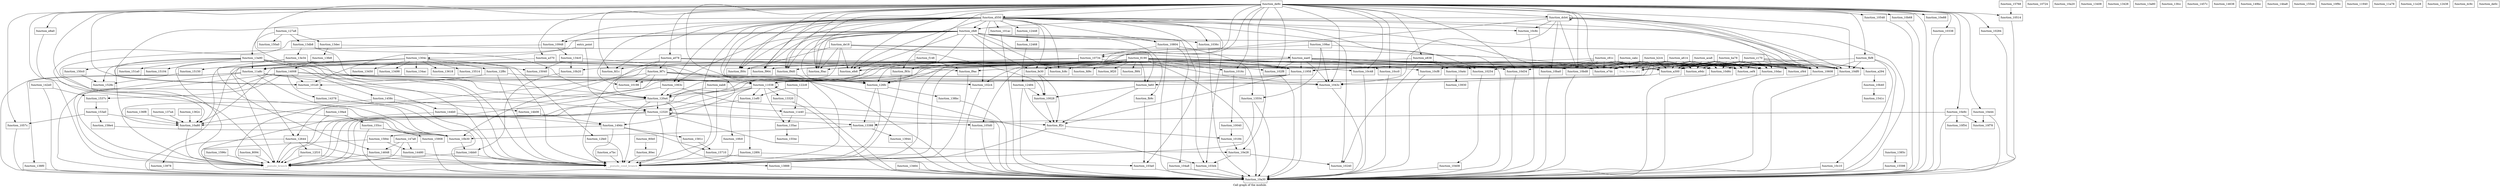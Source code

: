 digraph "Call graph of the module." {
  label="Call graph of the module.";
  node [shape=record];

  Node_function_f00c [label="{function_f00c}"];
  Node_function_10028 [label="{function_10028}"];
  Node_function_f0ac [label="{function_f0ac}"];
  Node_function_10cf8 [label="{function_10cf8}"];
  Node_function_e9dc [label="{function_e9dc}"];
  Node_function_105d0 [label="{function_105d0}"];
  Node_function_10040 [label="{function_10040}"];
  Node_function_1016c [label="{function_1016c}"];
  Node_function_10608 [label="{function_10608}"];
  Node_function_1063c [label="{function_1063c}"];
  Node_function_10184 [label="{function_10184}"];
  Node_function_102f8 [label="{function_102f8}"];
  Node_function_eab8 [label="{function_eab8}"];
  Node_function_f148 [label="{function_f148}"];
  Node_function_10724 [label="{function_10724}"];
  Node_function_10198 [label="{function_10198}"];
  Node_function_10ba0 [label="{function_10ba0}"];
  Node_function_10338 [label="{function_10338}"];
  Node_function_10bd8 [label="{function_10bd8}"];
  Node_function_10734 [label="{function_10734}"];
  Node_function_f93c [label="{function_f93c}"];
  Node_function_f964 [label="{function_f964}"];
  Node_function_1036c [label="{function_1036c}"];
  Node_function_f9ac [label="{function_f9ac}"];
  Node_function_103a0 [label="{function_103a0}"];
  Node_function_10804 [label="{function_10804}"];
  Node_function_10d34 [label="{function_10d34}"];
  Node_function_108ac [label="{function_108ac}"];
  Node_function_10284 [label="{function_10284}"];
  Node_function_10948 [label="{function_10948}"];
  Node_function_101ac [label="{function_101ac}"];
  Node_function_10a20 [label="{function_10a20}"];
  Node_function_10c10 [label="{function_10c10}"];
  Node_function_103d4 [label="{function_103d4}"];
  Node_function_f9d0 [label="{function_f9d0}"];
  Node_function_f9f4 [label="{function_f9f4}"];
  Node_function_fe30 [label="{function_fe30}"];
  Node_function_10a30 [label="{function_10a30}"];
  Node_function_102c4 [label="{function_102c4}"];
  Node_function_10a4c [label="{function_10a4c}"];
  Node_function_101e0 [label="{function_101e0}"];
  Node_function_10a80 [label="{function_10a80}"];
  Node_function_eae0 [label="{function_eae0}"];
  Node_function_efe8 [label="{function_efe8}"];
  Node_function_10408 [label="{function_10408}"];
  Node_function_10c48 [label="{function_10c48}"];
  Node_function_1043c [label="{function_1043c}"];
  Node_function_fa60 [label="{function_fa60}"];
  Node_function_fb9c [label="{function_fb9c}"];
  Node_function_104a8 [label="{function_104a8}"];
  Node_function_10c8c [label="{function_10c8c}"];
  Node_function_ff2c [label="{function_ff2c}"];
  Node_function_10b20 [label="{function_10b20}"];
  Node_function_10b30 [label="{function_10b30}"];
  Node_function_10240 [label="{function_10240}"];
  Node_function_10b40 [label="{function_10b40}"];
  Node_function_10514 [label="{function_10514}"];
  Node_function_fbf8 [label="{function_fbf8}"];
  Node_function_fc8c [label="{function_fc8c}"];
  Node_function_10548 [label="{function_10548}"];
  Node_function_12f10 [label="{function_12f10}"];
  Node_function_12f8c [label="{function_12f8c}"];
  Node_function_10254 [label="{function_10254}"];
  Node_function_10b68 [label="{function_10b68}"];
  Node_function_10cc0 [label="{function_10cc0}"];
  Node_function_10d6c [label="{function_10d6c}"];
  Node_function_1057c [label="{function_1057c}"];
  Node_function_fd1c [label="{function_fd1c}"];
  Node_function_fd9c [label="{function_fd9c}"];
  Node_function_13408 [label="{function_13408}"];
  Node_function_13428 [label="{function_13428}"];
  Node_function_13450 [label="{function_13450}"];
  Node_function_13464 [label="{function_13464}"];
  Node_function_13498 [label="{function_13498}"];
  Node_function_134ac [label="{function_134ac}"];
  Node_function_134c0 [label="{function_134c0}"];
  Node_function_13554 [label="{function_13554}"];
  Node_function_135ac [label="{function_135ac}"];
  Node_function_13618 [label="{function_13618}"];
  Node_function_1362c [label="{function_1362c}"];
  Node_function_136f8 [label="{function_136f8}"];
  Node_function_137a4 [label="{function_137a4}"];
  Node_function_1385c [label="{function_1385c}"];
  Node_function_13888 [label="{function_13888}"];
  Node_function_138bc [label="{function_138bc}"];
  Node_function_138f0 [label="{function_138f0}"];
  Node_function_13930 [label="{function_13930}"];
  Node_function_13944 [label="{function_13944}"];
  Node_function_13978 [label="{function_13978}"];
  Node_function_139a4 [label="{function_139a4}"];
  Node_function_13a80 [label="{function_13a80}"];
  Node_function_13a90 [label="{function_13a90}"];
  Node_function_13db8 [label="{function_13db8}"];
  Node_function_13dec [label="{function_13dec}"];
  Node_function_13e34 [label="{function_13e34}"];
  Node_function_13fcc [label="{function_13fcc}"];
  Node_function_13fe8 [label="{function_13fe8}"];
  Node_function_14008 [label="{function_14008}"];
  Node_function_142e0 [label="{function_142e0}"];
  Node_function_14378 [label="{function_14378}"];
  Node_function_14480 [label="{function_14480}"];
  Node_function_144b0 [label="{function_144b0}"];
  Node_function_1457c [label="{function_1457c}"];
  Node_function_1458c [label="{function_1458c}"];
  Node_function_14638 [label="{function_14638}"];
  Node_function_14648 [label="{function_14648}"];
  Node_function_147a8 [label="{function_147a8}"];
  Node_function_149bc [label="{function_149bc}"];
  Node_function_149dc [label="{function_149dc}"];
  Node_function_14b08 [label="{function_14b08}"];
  Node_function_14ba8 [label="{function_14ba8}"];
  Node_function_14bb0 [label="{function_14bb0}"];
  Node_function_15040 [label="{function_15040}"];
  Node_function_150a0 [label="{function_150a0}"];
  Node_function_150c0 [label="{function_150c0}"];
  Node_function_15104 [label="{function_15104}"];
  Node_function_15150 [label="{function_15150}"];
  Node_function_151a0 [label="{function_151a0}"];
  Node_function_1528c [label="{function_1528c}"];
  Node_function_1537c [label="{function_1537c}"];
  Node_function_153a0 [label="{function_153a0}"];
  Node_function_1541c [label="{function_1541c}"];
  Node_function_15514 [label="{function_15514}"];
  Node_function_15544 [label="{function_15544}"];
  Node_function_1554c [label="{function_1554c}"];
  Node_function_15598 [label="{function_15598}"];
  Node_function_155cc [label="{function_155cc}"];
  Node_function_15710 [label="{function_15710}"];
  Node_function_15768 [label="{function_15768}"];
  Node_function_1581c [label="{function_1581c}"];
  Node_function_1584c [label="{function_1584c}"];
  Node_function_158e4 [label="{function_158e4}"];
  Node_function_15908 [label="{function_15908}"];
  Node_function_1596c [label="{function_1596c}"];
  Node_llvm_bswap_i32 [color="gray50", fontcolor="gray50", label="{llvm_bswap_i32}"];
  Node_function_10dac [label="{function_10dac}"];
  Node_function_10df0 [label="{function_10df0}"];
  Node_function_10e28 [label="{function_10e28}"];
  Node_function_10e44 [label="{function_10e44}"];
  Node_function_10e88 [label="{function_10e88}"];
  Node_function_10e9c [label="{function_10e9c}"];
  Node_function_10f54 [label="{function_10f54}"];
  Node_function_10f78 [label="{function_10f78}"];
  Node_function_10f9c [label="{function_10f9c}"];
  Node_function_10fc0 [label="{function_10fc0}"];
  Node_function_11038 [label="{function_11038}"];
  Node_function_11940 [label="{function_11940}"];
  Node_function_11958 [label="{function_11958}"];
  Node_function_11a78 [label="{function_11a78}"];
  Node_function_11a8c [label="{function_11a8c}"];
  Node_function_11e28 [label="{function_11e28}"];
  Node_function_11e40 [label="{function_11e40}"];
  Node_function_11ef0 [label="{function_11ef0}"];
  Node_function_120a4 [label="{function_120a4}"];
  Node_function_122c8 [label="{function_122c8}"];
  Node_function_12320 [label="{function_12320}"];
  Node_function_12438 [label="{function_12438}"];
  Node_function_12448 [label="{function_12448}"];
  Node_function_12468 [label="{function_12468}"];
  Node_function_12484 [label="{function_12484}"];
  Node_function_12644 [label="{function_12644}"];
  Node_function_126fc [label="{function_126fc}"];
  Node_function_127a8 [label="{function_127a8}"];
  Node_function_128f4 [label="{function_128f4}"];
  Node_function_12fe0 [label="{function_12fe0}"];
  Node_function_1304c [label="{function_1304c}"];
  Node_function_13320 [label="{function_13320}"];
  Node_function_13388 [label="{function_13388}"];
  Node___pseudo_branch [color="gray50", fontcolor="gray50", label="{__pseudo_branch}"];
  Node___pseudo_cond_branch [color="gray50", fontcolor="gray50", label="{__pseudo_cond_branch}"];
  Node_function_8094 [label="{function_8094}"];
  Node_function_80b0 [label="{function_80b0}"];
  Node_function_80ec [label="{function_80ec}"];
  Node_entry_point [label="{entry_point}"];
  Node_function_8190 [label="{function_8190}"];
  Node_function_9f20 [label="{function_9f20}"];
  Node_function_9f7c [label="{function_9f7c}"];
  Node_function_a078 [label="{function_a078}"];
  Node_function_a294 [label="{function_a294}"];
  Node_function_a300 [label="{function_a300}"];
  Node_function_a370 [label="{function_a370}"];
  Node_function_a614 [label="{function_a614}"];
  Node_function_aca8 [label="{function_aca8}"];
  Node_function_b2c4 [label="{function_b2c4}"];
  Node_function_ba78 [label="{function_ba78}"];
  Node_function_c170 [label="{function_c170}"];
  Node_function_c81c [label="{function_c81c}"];
  Node_function_cabc [label="{function_cabc}"];
  Node_function_cef4 [label="{function_cef4}"];
  Node_function_cf44 [label="{function_cf44}"];
  Node_function_cfe8 [label="{function_cfe8}"];
  Node_function_d550 [label="{function_d550}"];
  Node_function_dc9c [label="{function_dc9c}"];
  Node_function_dcb4 [label="{function_dcb4}"];
  Node_function_de0c [label="{function_de0c}"];
  Node_function_de18 [label="{function_de18}"];
  Node_function_de9c [label="{function_de9c}"];
  Node_function_e7bc [label="{function_e7bc}"];
  Node_function_e7dc [label="{function_e7dc}"];
  Node_function_e838 [label="{function_e838}"];
  Node_function_e8a0 [label="{function_e8a0}"];
  Node_function_10028 -> Node_function_ff2c;
  Node_function_10cf8 -> Node_function_10a30;
  Node_function_105d0 -> Node_function_10a30;
  Node_function_10040 -> Node_function_10184;
  Node_function_1016c -> Node_function_10040;
  Node_function_10608 -> Node_function_10a30;
  Node_function_1063c -> Node_function_10a30;
  Node_function_1063c -> Node_function_120a4;
  Node_function_1063c -> Node___pseudo_branch;
  Node_function_10184 -> Node_function_10e28;
  Node_function_102f8 -> Node_function_10a30;
  Node_function_eab8 -> Node_function_120a4;
  Node_function_eab8 -> Node___pseudo_cond_branch;
  Node_function_f148 -> Node_function_f9ac;
  Node_function_f148 -> Node_function_11038;
  Node_function_10ba0 -> Node_function_10a30;
  Node_function_10338 -> Node_function_10a30;
  Node_function_10bd8 -> Node_function_10a30;
  Node_function_10734 -> Node_function_11038;
  Node_function_10734 -> Node_function_11958;
  Node_function_10734 -> Node_function_120a4;
  Node_function_f93c -> Node___pseudo_cond_branch;
  Node_function_1036c -> Node_function_10a30;
  Node_function_f9ac -> Node___pseudo_cond_branch;
  Node_function_103a0 -> Node_function_10a30;
  Node_function_10804 -> Node_function_10734;
  Node_function_10804 -> Node_function_10a30;
  Node_function_10804 -> Node_function_104a8;
  Node_function_10804 -> Node_function_13554;
  Node_function_10d34 -> Node_function_10a30;
  Node_function_108ac -> Node_function_10734;
  Node_function_108ac -> Node_function_10a30;
  Node_function_108ac -> Node_function_1043c;
  Node_function_108ac -> Node_function_13554;
  Node_function_10284 -> Node_function_10a30;
  Node_function_10948 -> Node_function_134c0;
  Node_function_10948 -> Node___pseudo_branch;
  Node_function_101ac -> Node_function_10a30;
  Node_function_10c10 -> Node_function_10a30;
  Node_function_103d4 -> Node_function_10a30;
  Node_function_f9d0 -> Node___pseudo_cond_branch;
  Node_function_fe30 -> Node_function_10028;
  Node_function_fe30 -> Node_function_ff2c;
  Node_function_102c4 -> Node_function_10a30;
  Node_function_10a4c -> Node_function_13930;
  Node_function_101e0 -> Node_function_10a30;
  Node_function_10a80 -> Node___pseudo_branch;
  Node_function_eae0 -> Node_function_10cf8;
  Node_function_eae0 -> Node_function_10608;
  Node_function_eae0 -> Node_function_102f8;
  Node_function_eae0 -> Node_function_10bd8;
  Node_function_eae0 -> Node_function_f93c;
  Node_function_eae0 -> Node_function_10d34;
  Node_function_eae0 -> Node_function_f9d0;
  Node_function_eae0 -> Node_function_1043c;
  Node_function_eae0 -> Node_function_10df0;
  Node_function_eae0 -> Node_function_11958;
  Node_function_eae0 -> Node_function_11a8c;
  Node_function_eae0 -> Node_function_120a4;
  Node_function_eae0 -> Node_function_126fc;
  Node_function_eae0 -> Node___pseudo_cond_branch;
  Node_function_eae0 -> Node_function_e7dc;
  Node_function_10408 -> Node_function_10a30;
  Node_function_10c48 -> Node_function_10a30;
  Node_function_1043c -> Node_function_10a30;
  Node_function_fa60 -> Node_function_10028;
  Node_function_fa60 -> Node_function_ff2c;
  Node_function_fb9c -> Node_function_103a0;
  Node_function_104a8 -> Node_function_10a30;
  Node_function_10c8c -> Node_function_10a30;
  Node_function_ff2c -> Node_function_10184;
  Node_function_ff2c -> Node___pseudo_cond_branch;
  Node_function_10b20 -> Node_function_14bb0;
  Node_function_10b30 -> Node_function_14bb0;
  Node_function_10b40 -> Node_function_1541c;
  Node_function_10514 -> Node_function_10a30;
  Node_function_fbf8 -> Node_function_10608;
  Node_function_fbf8 -> Node_function_10bd8;
  Node_function_fbf8 -> Node_function_10c10;
  Node_function_fbf8 -> Node_function_10a30;
  Node_function_fbf8 -> Node_function_10df0;
  Node_function_10548 -> Node_function_10a30;
  Node_function_12f10 -> Node___pseudo_branch;
  Node_function_12f10 -> Node___pseudo_cond_branch;
  Node_function_12f8c -> Node_function_101e0;
  Node_function_12f8c -> Node_function_1043c;
  Node_function_12f8c -> Node___pseudo_cond_branch;
  Node_function_10254 -> Node_function_10408;
  Node_function_10b68 -> Node_function_10a30;
  Node_function_10cc0 -> Node_function_10a30;
  Node_function_10d6c -> Node_function_10a30;
  Node_function_1057c -> Node_function_10a30;
  Node_function_13464 -> Node_function_10a30;
  Node_function_134c0 -> Node_function_10a30;
  Node_function_134c0 -> Node_function_10b20;
  Node_function_134c0 -> Node_function_15040;
  Node_function_13554 -> Node_function_10a30;
  Node_function_13554 -> Node___pseudo_cond_branch;
  Node_function_135ac -> Node_function_1554c;
  Node_function_1362c -> Node_function_10a80;
  Node_function_136f8 -> Node_function_10a80;
  Node_function_137a4 -> Node_function_10a80;
  Node_function_1385c -> Node_function_15598;
  Node_function_13888 -> Node_function_10a30;
  Node_function_138bc -> Node_function_10a30;
  Node_function_138f0 -> Node_function_10a30;
  Node_function_13944 -> Node_function_10a30;
  Node_function_13978 -> Node_function_10a30;
  Node_function_139a4 -> Node_function_155cc;
  Node_function_139a4 -> Node___pseudo_branch;
  Node_function_13a90 -> Node_function_10a80;
  Node_function_13a90 -> Node_function_144b0;
  Node_function_13a90 -> Node_function_1458c;
  Node_function_13a90 -> Node_function_149dc;
  Node_function_13a90 -> Node_function_15040;
  Node_function_13a90 -> Node_function_150c0;
  Node_function_13a90 -> Node_function_15104;
  Node_function_13a90 -> Node_function_151a0;
  Node_function_13a90 -> Node_function_1528c;
  Node_function_13a90 -> Node_function_11038;
  Node_function_13a90 -> Node_function_11a8c;
  Node_function_13db8 -> Node_function_13e34;
  Node_function_13db8 -> Node_function_120a4;
  Node_function_13db8 -> Node___pseudo_cond_branch;
  Node_function_13dec -> Node_function_13fe8;
  Node_function_13dec -> Node_function_11958;
  Node_function_13e34 -> Node_function_10608;
  Node_function_13e34 -> Node_function_14648;
  Node_function_13e34 -> Node___pseudo_branch;
  Node_function_13e34 -> Node___pseudo_cond_branch;
  Node_function_13fe8 -> Node_function_14008;
  Node_function_14008 -> Node_function_10a30;
  Node_function_14008 -> Node_function_101e0;
  Node_function_14008 -> Node_function_1043c;
  Node_function_14008 -> Node_function_14378;
  Node_function_14008 -> Node_function_1537c;
  Node_function_14008 -> Node_function_11038;
  Node_function_14008 -> Node_function_120a4;
  Node_function_14008 -> Node___pseudo_branch;
  Node_function_142e0 -> Node_function_10a30;
  Node_function_142e0 -> Node_function_1537c;
  Node_function_14378 -> Node_function_10b30;
  Node_function_14480 -> Node___pseudo_cond_branch;
  Node_function_144b0 -> Node_function_149dc;
  Node_function_144b0 -> Node___pseudo_branch;
  Node_function_1458c -> Node_function_14b08;
  Node_function_1458c -> Node___pseudo_branch;
  Node_function_1458c -> Node___pseudo_cond_branch;
  Node_function_14648 -> Node___pseudo_branch;
  Node_function_14648 -> Node___pseudo_cond_branch;
  Node_function_147a8 -> Node_function_14480;
  Node_function_147a8 -> Node_function_14648;
  Node_function_147a8 -> Node___pseudo_branch;
  Node_function_149dc -> Node_function_15710;
  Node_function_149dc -> Node_function_1581c;
  Node_function_149dc -> Node_function_1584c;
  Node_function_149dc -> Node___pseudo_cond_branch;
  Node_function_14b08 -> Node_function_149dc;
  Node_function_14bb0 -> Node___pseudo_branch;
  Node_function_14bb0 -> Node___pseudo_cond_branch;
  Node_function_150c0 -> Node_function_1528c;
  Node_function_15150 -> Node_function_1528c;
  Node_function_1537c -> Node_function_153a0;
  Node_function_153a0 -> Node_function_10a80;
  Node_function_153a0 -> Node_function_1057c;
  Node_function_153a0 -> Node_function_158e4;
  Node_function_15598 -> Node_function_10a30;
  Node_function_155cc -> Node_function_10a30;
  Node_function_155cc -> Node_function_10b30;
  Node_function_155cc -> Node_function_15908;
  Node_function_15710 -> Node_function_103a0;
  Node_function_15768 -> Node_function_10514;
  Node_function_1581c -> Node_function_15710;
  Node_function_1584c -> Node_function_10a30;
  Node_function_1584c -> Node_function_14480;
  Node_function_158e4 -> Node_function_10b30;
  Node_function_15908 -> Node_function_10a30;
  Node_function_1596c -> Node___pseudo_branch;
  Node_function_10dac -> Node_function_10a30;
  Node_function_10df0 -> Node_function_10a30;
  Node_function_10e28 -> Node_function_103d4;
  Node_function_10e28 -> Node_function_10240;
  Node_function_10e44 -> Node_function_10a30;
  Node_function_10e44 -> Node_function_10f78;
  Node_function_10e9c -> Node_function_10a30;
  Node_function_10e9c -> Node_function_10f54;
  Node_function_10e9c -> Node_function_10f78;
  Node_function_10e9c -> Node_function_13388;
  Node_function_10fc0 -> Node___pseudo_cond_branch;
  Node_function_11038 -> Node_function_10a30;
  Node_function_11038 -> Node_function_135ac;
  Node_function_11038 -> Node_function_10fc0;
  Node_function_11038 -> Node_function_11038;
  Node_function_11038 -> Node_function_11ef0;
  Node_function_11038 -> Node_function_120a4;
  Node_function_11038 -> Node_function_12320;
  Node_function_11038 -> Node_function_13320;
  Node_function_11038 -> Node___pseudo_branch;
  Node_function_11958 -> Node_function_10a30;
  Node_function_11958 -> Node_function_10a80;
  Node_function_11958 -> Node_function_ff2c;
  Node_function_11958 -> Node_function_11038;
  Node_function_11958 -> Node___pseudo_branch;
  Node_function_11a8c -> Node_function_10a30;
  Node_function_11a8c -> Node_function_10b30;
  Node_function_11a8c -> Node_function_138f0;
  Node_function_11a8c -> Node_function_11038;
  Node_function_11a8c -> Node_function_120a4;
  Node_function_11a8c -> Node_function_12320;
  Node_function_11a8c -> Node___pseudo_branch;
  Node_function_11e40 -> Node_function_ff2c;
  Node_function_11e40 -> Node_function_135ac;
  Node_function_11ef0 -> Node_function_12320;
  Node_function_11ef0 -> Node_function_128f4;
  Node_function_120a4 -> Node_function_13888;
  Node_function_120a4 -> Node_function_11e40;
  Node_function_120a4 -> Node_function_12320;
  Node_function_120a4 -> Node___pseudo_branch;
  Node_function_120a4 -> Node___pseudo_cond_branch;
  Node_function_122c8 -> Node_function_11e40;
  Node_function_122c8 -> Node_function_11ef0;
  Node_function_12320 -> Node_function_105d0;
  Node_function_12320 -> Node_function_10a80;
  Node_function_12320 -> Node_function_10e28;
  Node_function_12320 -> Node_function_12320;
  Node_function_12320 -> Node_function_13388;
  Node_function_12320 -> Node___pseudo_branch;
  Node_function_12320 -> Node___pseudo_cond_branch;
  Node_function_12448 -> Node_function_12468;
  Node_function_12468 -> Node_function_12484;
  Node_function_12484 -> Node_function_10028;
  Node_function_12484 -> Node_function_10a30;
  Node_function_12484 -> Node_function_ff2c;
  Node_function_12644 -> Node_function_12f10;
  Node_function_12644 -> Node_function_13978;
  Node_function_12644 -> Node___pseudo_branch;
  Node_function_12644 -> Node___pseudo_cond_branch;
  Node_function_126fc -> Node_function_138bc;
  Node_function_126fc -> Node_function_13388;
  Node_function_126fc -> Node___pseudo_cond_branch;
  Node_function_127a8 -> Node_function_13a90;
  Node_function_127a8 -> Node_function_13db8;
  Node_function_127a8 -> Node_function_13dec;
  Node_function_127a8 -> Node_function_150a0;
  Node_function_128f4 -> Node_function_10a30;
  Node_function_128f4 -> Node___pseudo_branch;
  Node_function_12fe0 -> Node___pseudo_cond_branch;
  Node_function_1304c -> Node_function_10a80;
  Node_function_1304c -> Node_function_12f8c;
  Node_function_1304c -> Node_function_13450;
  Node_function_1304c -> Node_function_13498;
  Node_function_1304c -> Node_function_134ac;
  Node_function_1304c -> Node_function_13618;
  Node_function_1304c -> Node_function_15150;
  Node_function_1304c -> Node_function_15514;
  Node_function_1304c -> Node_function_12644;
  Node_function_1304c -> Node_function_12fe0;
  Node_function_1304c -> Node___pseudo_branch;
  Node_function_1304c -> Node___pseudo_cond_branch;
  Node_function_13320 -> Node_function_10a30;
  Node_function_13388 -> Node_function_10b30;
  Node_function_13388 -> Node_function_13944;
  Node_function_8094 -> Node___pseudo_branch;
  Node_function_80b0 -> Node_function_80ec;
  Node_function_80ec -> Node___pseudo_cond_branch;
  Node_entry_point -> Node_function_12320;
  Node_entry_point -> Node_function_1304c;
  Node_function_8190 -> Node_function_f00c;
  Node_function_8190 -> Node_function_f0ac;
  Node_function_8190 -> Node_function_1016c;
  Node_function_8190 -> Node_function_10608;
  Node_function_8190 -> Node_function_102f8;
  Node_function_8190 -> Node_function_10bd8;
  Node_function_8190 -> Node_function_f93c;
  Node_function_8190 -> Node_function_f964;
  Node_function_8190 -> Node_function_10d34;
  Node_function_8190 -> Node_function_f9d0;
  Node_function_8190 -> Node_function_f9f4;
  Node_function_8190 -> Node_function_fe30;
  Node_function_8190 -> Node_function_10a30;
  Node_function_8190 -> Node_function_10a80;
  Node_function_8190 -> Node_function_efe8;
  Node_function_8190 -> Node_function_10c48;
  Node_function_8190 -> Node_function_1043c;
  Node_function_8190 -> Node_function_fa60;
  Node_function_8190 -> Node_function_10b20;
  Node_function_8190 -> Node_function_10b30;
  Node_function_8190 -> Node_function_fc8c;
  Node_function_8190 -> Node_function_10254;
  Node_function_8190 -> Node_function_10cc0;
  Node_function_8190 -> Node_function_fd1c;
  Node_function_8190 -> Node_function_fd9c;
  Node_function_8190 -> Node_llvm_bswap_i32;
  Node_function_8190 -> Node_function_10dac;
  Node_function_8190 -> Node_function_10df0;
  Node_function_8190 -> Node_function_11958;
  Node_function_8190 -> Node_function_126fc;
  Node_function_8190 -> Node___pseudo_cond_branch;
  Node_function_8190 -> Node_function_9f20;
  Node_function_8190 -> Node_function_a300;
  Node_function_8190 -> Node_function_e7dc;
  Node_function_9f7c -> Node_function_10198;
  Node_function_9f7c -> Node_function_103d4;
  Node_function_9f7c -> Node_function_102c4;
  Node_function_9f7c -> Node_function_12644;
  Node_function_9f7c -> Node_function_126fc;
  Node_function_9f7c -> Node___pseudo_branch;
  Node_function_a078 -> Node_function_f9ac;
  Node_function_a078 -> Node_function_10a30;
  Node_function_a078 -> Node_llvm_bswap_i32;
  Node_function_a078 -> Node_function_11958;
  Node_function_a078 -> Node_function_120a4;
  Node_function_a078 -> Node___pseudo_cond_branch;
  Node_function_a078 -> Node_function_9f7c;
  Node_function_a294 -> Node_function_10b40;
  Node_function_a300 -> Node_function_fa60;
  Node_function_a370 -> Node_function_11958;
  Node_function_a370 -> Node_function_11a8c;
  Node_function_a614 -> Node_function_e9dc;
  Node_function_a614 -> Node_function_10608;
  Node_function_a614 -> Node_function_f9ac;
  Node_function_a614 -> Node_function_10d6c;
  Node_function_a614 -> Node_llvm_bswap_i32;
  Node_function_a614 -> Node_function_10dac;
  Node_function_a614 -> Node_function_10df0;
  Node_function_a614 -> Node_function_11958;
  Node_function_a614 -> Node_function_a300;
  Node_function_a614 -> Node_function_cef4;
  Node_function_a614 -> Node_function_cf44;
  Node_function_a614 -> Node_function_e7dc;
  Node_function_aca8 -> Node_function_e9dc;
  Node_function_aca8 -> Node_function_10608;
  Node_function_aca8 -> Node_function_10d6c;
  Node_function_aca8 -> Node_llvm_bswap_i32;
  Node_function_aca8 -> Node_function_10dac;
  Node_function_aca8 -> Node_function_10df0;
  Node_function_aca8 -> Node_function_11958;
  Node_function_aca8 -> Node_function_a300;
  Node_function_aca8 -> Node_function_cef4;
  Node_function_aca8 -> Node_function_cf44;
  Node_function_aca8 -> Node_function_e7dc;
  Node_function_b2c4 -> Node_function_10cf8;
  Node_function_b2c4 -> Node_function_e9dc;
  Node_function_b2c4 -> Node_function_10608;
  Node_function_b2c4 -> Node_function_10bd8;
  Node_function_b2c4 -> Node_function_1043c;
  Node_function_b2c4 -> Node_function_10254;
  Node_function_b2c4 -> Node_function_10d6c;
  Node_function_b2c4 -> Node_llvm_bswap_i32;
  Node_function_b2c4 -> Node_function_10dac;
  Node_function_b2c4 -> Node_function_10df0;
  Node_function_b2c4 -> Node_function_11038;
  Node_function_b2c4 -> Node_function_11958;
  Node_function_b2c4 -> Node_function_a300;
  Node_function_b2c4 -> Node_function_cef4;
  Node_function_b2c4 -> Node_function_cf44;
  Node_function_b2c4 -> Node_function_e7dc;
  Node_function_ba78 -> Node_function_e9dc;
  Node_function_ba78 -> Node_function_10608;
  Node_function_ba78 -> Node_function_10d6c;
  Node_function_ba78 -> Node_llvm_bswap_i32;
  Node_function_ba78 -> Node_function_10dac;
  Node_function_ba78 -> Node_function_10df0;
  Node_function_ba78 -> Node_function_11958;
  Node_function_ba78 -> Node_function_a294;
  Node_function_ba78 -> Node_function_a300;
  Node_function_ba78 -> Node_function_cef4;
  Node_function_ba78 -> Node_function_cf44;
  Node_function_ba78 -> Node_function_e7dc;
  Node_function_c170 -> Node_function_10608;
  Node_function_c170 -> Node_function_10d6c;
  Node_function_c170 -> Node_llvm_bswap_i32;
  Node_function_c170 -> Node_function_10dac;
  Node_function_c170 -> Node_function_10df0;
  Node_function_c170 -> Node_function_11958;
  Node_function_c170 -> Node_function_a294;
  Node_function_c170 -> Node_function_a300;
  Node_function_c170 -> Node_function_cef4;
  Node_function_c170 -> Node_function_cf44;
  Node_function_c170 -> Node_function_e7dc;
  Node_function_c81c -> Node_function_e9dc;
  Node_function_c81c -> Node_function_10ba0;
  Node_function_c81c -> Node_function_10bd8;
  Node_function_c81c -> Node_function_10d34;
  Node_function_c81c -> Node_llvm_bswap_i32;
  Node_function_c81c -> Node_function_10df0;
  Node_function_c81c -> Node_function_11958;
  Node_function_c81c -> Node_function_a300;
  Node_function_c81c -> Node_function_e7dc;
  Node_function_cabc -> Node_function_f0ac;
  Node_function_cabc -> Node_function_10608;
  Node_function_cabc -> Node_function_f9ac;
  Node_function_cabc -> Node_function_efe8;
  Node_function_cabc -> Node_function_10d6c;
  Node_function_cabc -> Node_llvm_bswap_i32;
  Node_function_cabc -> Node_function_10dac;
  Node_function_cabc -> Node_function_10df0;
  Node_function_cabc -> Node_function_11958;
  Node_function_cabc -> Node_function_a300;
  Node_function_cabc -> Node_function_cef4;
  Node_function_cabc -> Node_function_cf44;
  Node_function_cabc -> Node_function_e7dc;
  Node_function_cfe8 -> Node_function_f00c;
  Node_function_cfe8 -> Node_function_f0ac;
  Node_function_cfe8 -> Node_function_10608;
  Node_function_cfe8 -> Node_function_1063c;
  Node_function_cfe8 -> Node_function_f93c;
  Node_function_cfe8 -> Node_function_f964;
  Node_function_cfe8 -> Node_function_1036c;
  Node_function_cfe8 -> Node_function_10804;
  Node_function_cfe8 -> Node_function_10948;
  Node_function_cfe8 -> Node_function_103d4;
  Node_function_cfe8 -> Node_function_f9d0;
  Node_function_cfe8 -> Node_function_fe30;
  Node_function_cfe8 -> Node_function_101e0;
  Node_function_cfe8 -> Node_function_10a80;
  Node_function_cfe8 -> Node_function_efe8;
  Node_function_cfe8 -> Node_function_fa60;
  Node_function_cfe8 -> Node_function_fb9c;
  Node_function_cfe8 -> Node_function_fc8c;
  Node_function_cfe8 -> Node_function_126fc;
  Node_function_d550 -> Node_function_f00c;
  Node_function_d550 -> Node_function_f0ac;
  Node_function_d550 -> Node_function_10608;
  Node_function_d550 -> Node_function_1063c;
  Node_function_d550 -> Node_function_10198;
  Node_function_d550 -> Node_function_10ba0;
  Node_function_d550 -> Node_function_f964;
  Node_function_d550 -> Node_function_1036c;
  Node_function_d550 -> Node_function_103a0;
  Node_function_d550 -> Node_function_10804;
  Node_function_d550 -> Node_function_10948;
  Node_function_d550 -> Node_function_101ac;
  Node_function_d550 -> Node_function_103d4;
  Node_function_d550 -> Node_function_f9d0;
  Node_function_d550 -> Node_function_fe30;
  Node_function_d550 -> Node_function_102c4;
  Node_function_d550 -> Node_function_101e0;
  Node_function_d550 -> Node_function_efe8;
  Node_function_d550 -> Node_function_10c8c;
  Node_function_d550 -> Node_function_10240;
  Node_function_d550 -> Node_function_fc8c;
  Node_function_d550 -> Node_function_10254;
  Node_function_d550 -> Node_function_fd1c;
  Node_function_d550 -> Node_function_10df0;
  Node_function_d550 -> Node_function_11038;
  Node_function_d550 -> Node_function_12448;
  Node_function_d550 -> Node_function_126fc;
  Node_function_d550 -> Node___pseudo_cond_branch;
  Node_function_d550 -> Node_function_cfe8;
  Node_function_dcb4 -> Node_function_10608;
  Node_function_dcb4 -> Node_function_10ba0;
  Node_function_dcb4 -> Node_function_10bd8;
  Node_function_dcb4 -> Node_function_10a30;
  Node_function_dcb4 -> Node_function_1043c;
  Node_function_dcb4 -> Node_function_10c8c;
  Node_function_dcb4 -> Node_function_10dac;
  Node_function_dcb4 -> Node_function_10df0;
  Node_function_dcb4 -> Node_function_126fc;
  Node_function_dcb4 -> Node_function_cfe8;
  Node_function_dcb4 -> Node_function_dcb4;
  Node_function_de18 -> Node_function_f00c;
  Node_function_de18 -> Node_function_10028;
  Node_function_de18 -> Node_function_f0ac;
  Node_function_de18 -> Node_function_eab8;
  Node_function_de18 -> Node_function_eae0;
  Node_function_de18 -> Node_function_efe8;
  Node_function_de18 -> Node_function_e7dc;
  Node_function_de9c -> Node_function_f00c;
  Node_function_de9c -> Node_function_f0ac;
  Node_function_de9c -> Node_function_105d0;
  Node_function_de9c -> Node_function_1016c;
  Node_function_de9c -> Node_function_10608;
  Node_function_de9c -> Node_function_102f8;
  Node_function_de9c -> Node_function_10338;
  Node_function_de9c -> Node_function_10bd8;
  Node_function_de9c -> Node_function_f93c;
  Node_function_de9c -> Node_function_f964;
  Node_function_de9c -> Node_function_10d34;
  Node_function_de9c -> Node_function_10284;
  Node_function_de9c -> Node_function_f9d0;
  Node_function_de9c -> Node_function_10a30;
  Node_function_de9c -> Node_function_102c4;
  Node_function_de9c -> Node_function_101e0;
  Node_function_de9c -> Node_function_efe8;
  Node_function_de9c -> Node_function_10c48;
  Node_function_de9c -> Node_function_1043c;
  Node_function_de9c -> Node_function_10b30;
  Node_function_de9c -> Node_function_10514;
  Node_function_de9c -> Node_function_fbf8;
  Node_function_de9c -> Node_function_10548;
  Node_function_de9c -> Node_function_10b68;
  Node_function_de9c -> Node_function_10cc0;
  Node_function_de9c -> Node_function_1057c;
  Node_function_de9c -> Node_function_fd1c;
  Node_function_de9c -> Node_function_10df0;
  Node_function_de9c -> Node_function_10e28;
  Node_function_de9c -> Node_function_10e44;
  Node_function_de9c -> Node_function_10e88;
  Node_function_de9c -> Node_function_10e9c;
  Node_function_de9c -> Node_function_126fc;
  Node_function_de9c -> Node___pseudo_branch;
  Node_function_de9c -> Node___pseudo_cond_branch;
  Node_function_de9c -> Node_function_a078;
  Node_function_de9c -> Node_function_a370;
  Node_function_de9c -> Node_function_d550;
  Node_function_de9c -> Node_function_dcb4;
  Node_function_de9c -> Node_function_e7dc;
  Node_function_de9c -> Node_function_e838;
  Node_function_de9c -> Node_function_e8a0;
  Node_function_e7bc -> Node___pseudo_cond_branch;
  Node_function_e838 -> Node_function_10198;
  Node_function_e838 -> Node_function_10a4c;
  Node_function_e838 -> Node_function_10240;
  Node_function_e838 -> Node_function_10254;
  Node_function_e8a0 -> Node_function_10b30;
}
